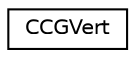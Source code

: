 digraph G
{
  edge [fontname="Helvetica",fontsize="10",labelfontname="Helvetica",labelfontsize="10"];
  node [fontname="Helvetica",fontsize="10",shape=record];
  rankdir=LR;
  Node1 [label="CCGVert",height=0.2,width=0.4,color="black", fillcolor="white", style="filled",URL="$d8/d15/structCCGVert.html"];
}
